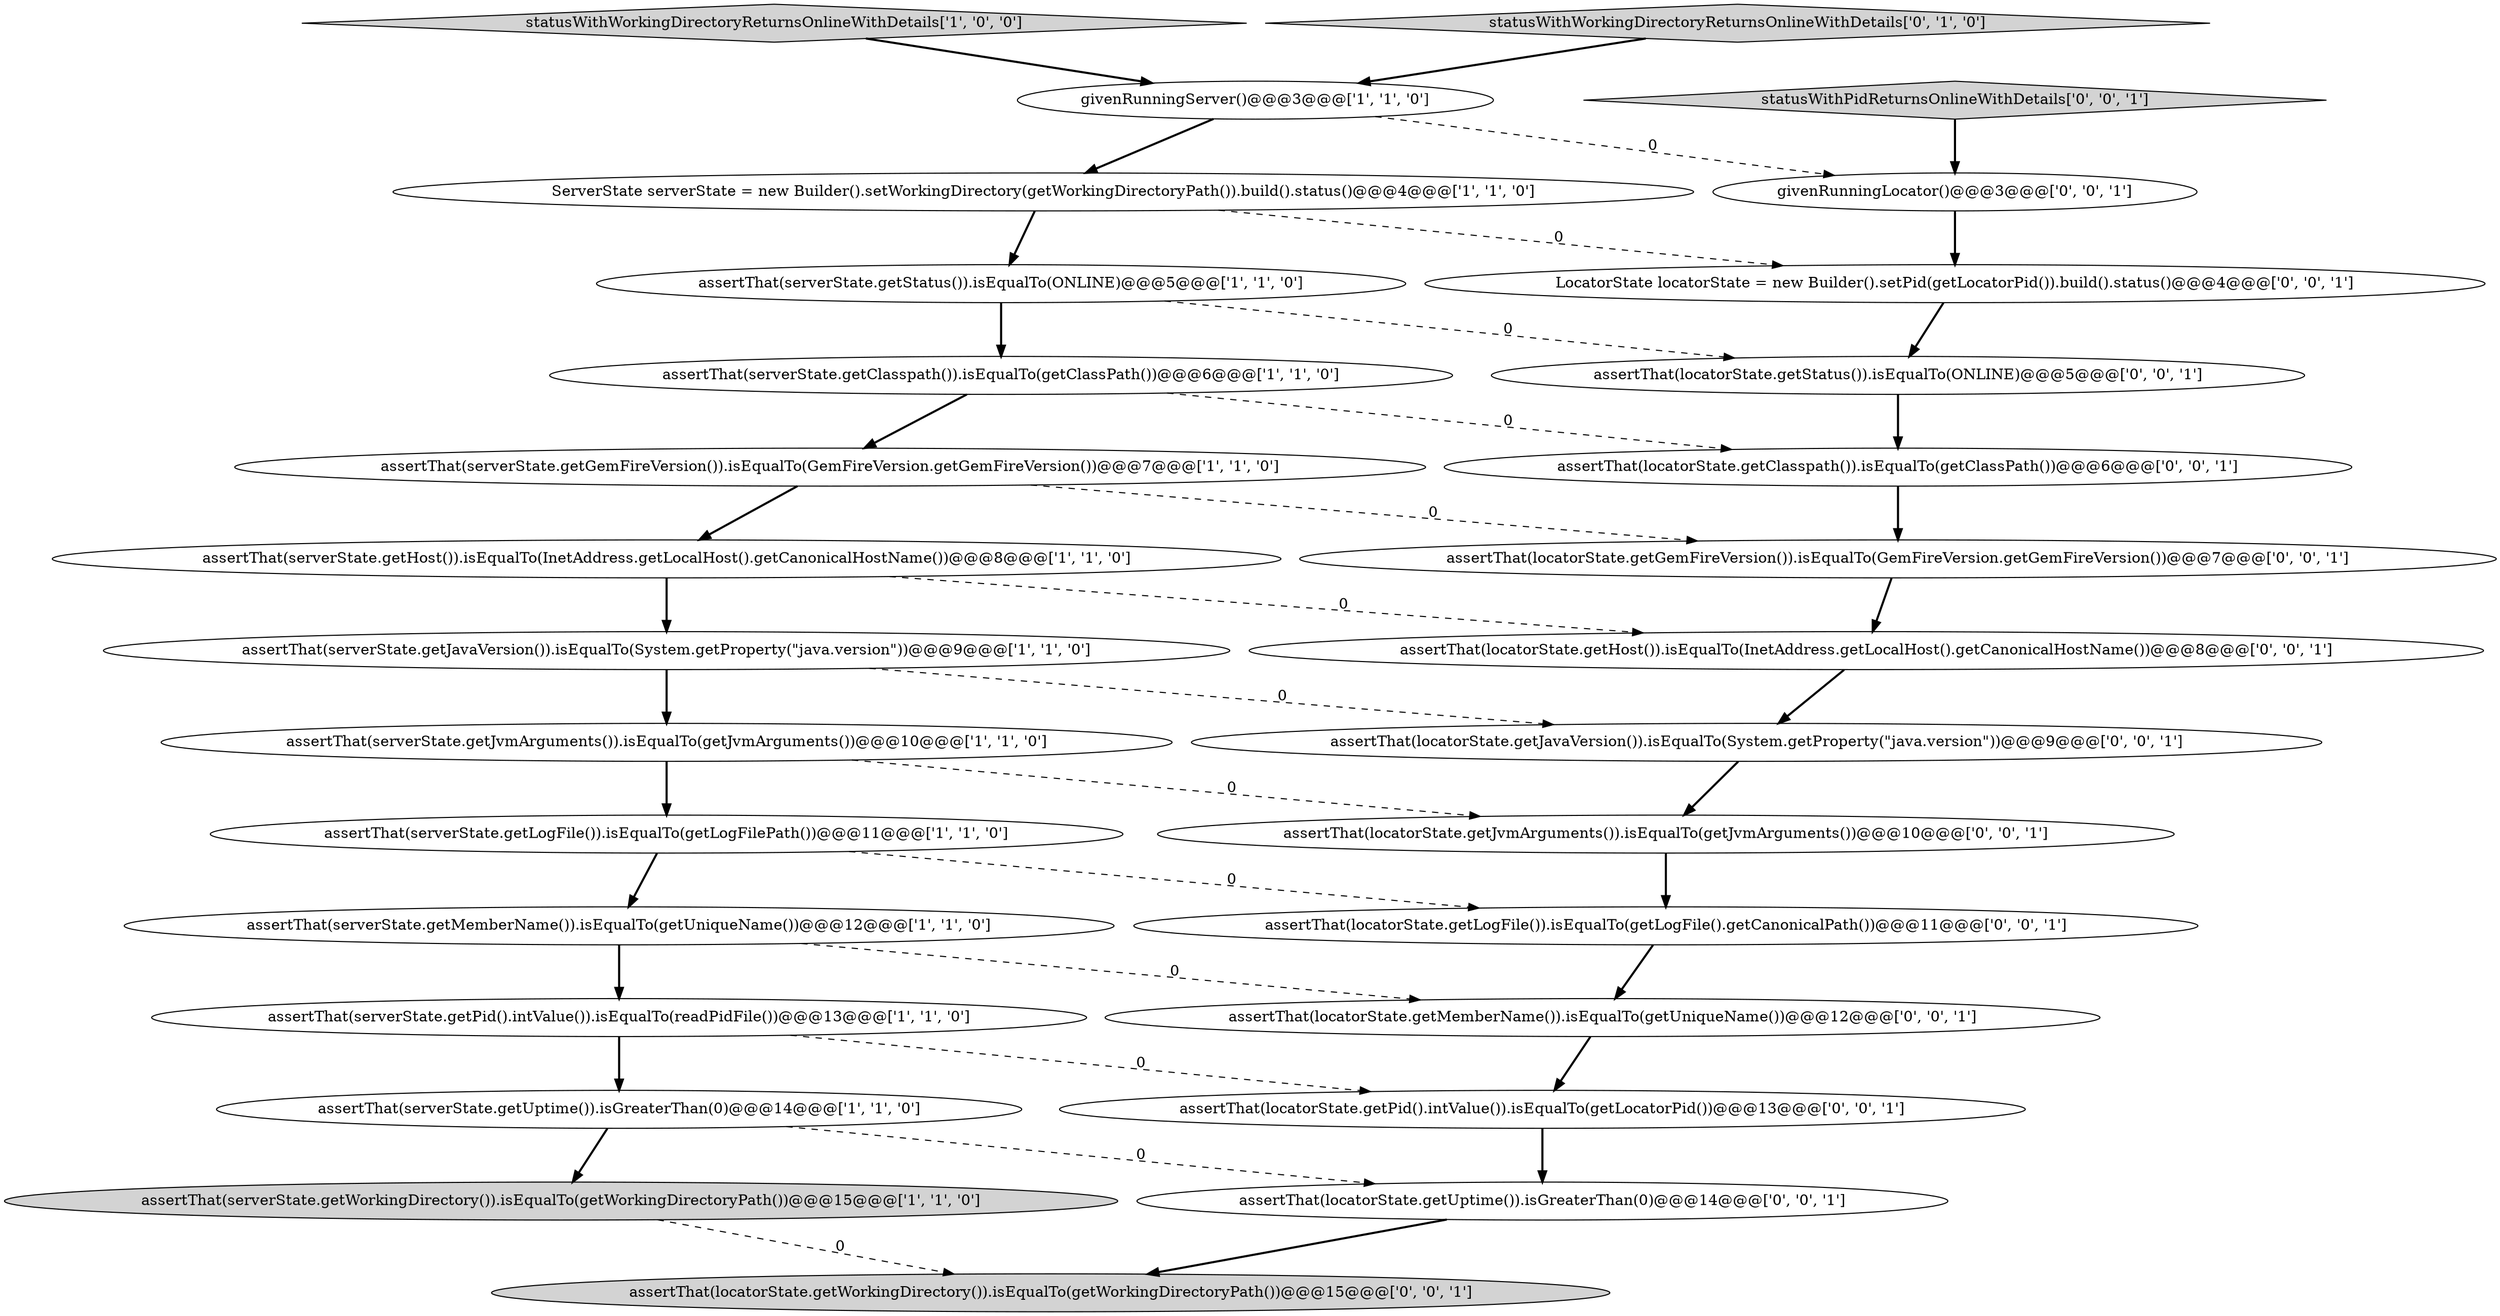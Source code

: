 digraph {
20 [style = filled, label = "assertThat(locatorState.getGemFireVersion()).isEqualTo(GemFireVersion.getGemFireVersion())@@@7@@@['0', '0', '1']", fillcolor = white, shape = ellipse image = "AAA0AAABBB3BBB"];
2 [style = filled, label = "assertThat(serverState.getJavaVersion()).isEqualTo(System.getProperty(\"java.version\"))@@@9@@@['1', '1', '0']", fillcolor = white, shape = ellipse image = "AAA0AAABBB1BBB"];
9 [style = filled, label = "givenRunningServer()@@@3@@@['1', '1', '0']", fillcolor = white, shape = ellipse image = "AAA0AAABBB1BBB"];
24 [style = filled, label = "statusWithPidReturnsOnlineWithDetails['0', '0', '1']", fillcolor = lightgray, shape = diamond image = "AAA0AAABBB3BBB"];
26 [style = filled, label = "assertThat(locatorState.getClasspath()).isEqualTo(getClassPath())@@@6@@@['0', '0', '1']", fillcolor = white, shape = ellipse image = "AAA0AAABBB3BBB"];
17 [style = filled, label = "assertThat(locatorState.getMemberName()).isEqualTo(getUniqueName())@@@12@@@['0', '0', '1']", fillcolor = white, shape = ellipse image = "AAA0AAABBB3BBB"];
6 [style = filled, label = "assertThat(serverState.getLogFile()).isEqualTo(getLogFilePath())@@@11@@@['1', '1', '0']", fillcolor = white, shape = ellipse image = "AAA0AAABBB1BBB"];
5 [style = filled, label = "assertThat(serverState.getGemFireVersion()).isEqualTo(GemFireVersion.getGemFireVersion())@@@7@@@['1', '1', '0']", fillcolor = white, shape = ellipse image = "AAA0AAABBB1BBB"];
23 [style = filled, label = "assertThat(locatorState.getJvmArguments()).isEqualTo(getJvmArguments())@@@10@@@['0', '0', '1']", fillcolor = white, shape = ellipse image = "AAA0AAABBB3BBB"];
8 [style = filled, label = "statusWithWorkingDirectoryReturnsOnlineWithDetails['1', '0', '0']", fillcolor = lightgray, shape = diamond image = "AAA0AAABBB1BBB"];
14 [style = filled, label = "statusWithWorkingDirectoryReturnsOnlineWithDetails['0', '1', '0']", fillcolor = lightgray, shape = diamond image = "AAA0AAABBB2BBB"];
19 [style = filled, label = "assertThat(locatorState.getPid().intValue()).isEqualTo(getLocatorPid())@@@13@@@['0', '0', '1']", fillcolor = white, shape = ellipse image = "AAA0AAABBB3BBB"];
18 [style = filled, label = "assertThat(locatorState.getJavaVersion()).isEqualTo(System.getProperty(\"java.version\"))@@@9@@@['0', '0', '1']", fillcolor = white, shape = ellipse image = "AAA0AAABBB3BBB"];
22 [style = filled, label = "assertThat(locatorState.getStatus()).isEqualTo(ONLINE)@@@5@@@['0', '0', '1']", fillcolor = white, shape = ellipse image = "AAA0AAABBB3BBB"];
0 [style = filled, label = "ServerState serverState = new Builder().setWorkingDirectory(getWorkingDirectoryPath()).build().status()@@@4@@@['1', '1', '0']", fillcolor = white, shape = ellipse image = "AAA0AAABBB1BBB"];
21 [style = filled, label = "assertThat(locatorState.getLogFile()).isEqualTo(getLogFile().getCanonicalPath())@@@11@@@['0', '0', '1']", fillcolor = white, shape = ellipse image = "AAA0AAABBB3BBB"];
3 [style = filled, label = "assertThat(serverState.getWorkingDirectory()).isEqualTo(getWorkingDirectoryPath())@@@15@@@['1', '1', '0']", fillcolor = lightgray, shape = ellipse image = "AAA0AAABBB1BBB"];
1 [style = filled, label = "assertThat(serverState.getPid().intValue()).isEqualTo(readPidFile())@@@13@@@['1', '1', '0']", fillcolor = white, shape = ellipse image = "AAA0AAABBB1BBB"];
11 [style = filled, label = "assertThat(serverState.getHost()).isEqualTo(InetAddress.getLocalHost().getCanonicalHostName())@@@8@@@['1', '1', '0']", fillcolor = white, shape = ellipse image = "AAA0AAABBB1BBB"];
10 [style = filled, label = "assertThat(serverState.getStatus()).isEqualTo(ONLINE)@@@5@@@['1', '1', '0']", fillcolor = white, shape = ellipse image = "AAA0AAABBB1BBB"];
7 [style = filled, label = "assertThat(serverState.getMemberName()).isEqualTo(getUniqueName())@@@12@@@['1', '1', '0']", fillcolor = white, shape = ellipse image = "AAA0AAABBB1BBB"];
25 [style = filled, label = "assertThat(locatorState.getHost()).isEqualTo(InetAddress.getLocalHost().getCanonicalHostName())@@@8@@@['0', '0', '1']", fillcolor = white, shape = ellipse image = "AAA0AAABBB3BBB"];
4 [style = filled, label = "assertThat(serverState.getClasspath()).isEqualTo(getClassPath())@@@6@@@['1', '1', '0']", fillcolor = white, shape = ellipse image = "AAA0AAABBB1BBB"];
27 [style = filled, label = "givenRunningLocator()@@@3@@@['0', '0', '1']", fillcolor = white, shape = ellipse image = "AAA0AAABBB3BBB"];
28 [style = filled, label = "assertThat(locatorState.getUptime()).isGreaterThan(0)@@@14@@@['0', '0', '1']", fillcolor = white, shape = ellipse image = "AAA0AAABBB3BBB"];
15 [style = filled, label = "LocatorState locatorState = new Builder().setPid(getLocatorPid()).build().status()@@@4@@@['0', '0', '1']", fillcolor = white, shape = ellipse image = "AAA0AAABBB3BBB"];
13 [style = filled, label = "assertThat(serverState.getUptime()).isGreaterThan(0)@@@14@@@['1', '1', '0']", fillcolor = white, shape = ellipse image = "AAA0AAABBB1BBB"];
16 [style = filled, label = "assertThat(locatorState.getWorkingDirectory()).isEqualTo(getWorkingDirectoryPath())@@@15@@@['0', '0', '1']", fillcolor = lightgray, shape = ellipse image = "AAA0AAABBB3BBB"];
12 [style = filled, label = "assertThat(serverState.getJvmArguments()).isEqualTo(getJvmArguments())@@@10@@@['1', '1', '0']", fillcolor = white, shape = ellipse image = "AAA0AAABBB1BBB"];
4->26 [style = dashed, label="0"];
13->28 [style = dashed, label="0"];
28->16 [style = bold, label=""];
8->9 [style = bold, label=""];
19->28 [style = bold, label=""];
12->23 [style = dashed, label="0"];
3->16 [style = dashed, label="0"];
17->19 [style = bold, label=""];
4->5 [style = bold, label=""];
26->20 [style = bold, label=""];
21->17 [style = bold, label=""];
11->25 [style = dashed, label="0"];
2->18 [style = dashed, label="0"];
14->9 [style = bold, label=""];
27->15 [style = bold, label=""];
9->0 [style = bold, label=""];
15->22 [style = bold, label=""];
25->18 [style = bold, label=""];
11->2 [style = bold, label=""];
20->25 [style = bold, label=""];
23->21 [style = bold, label=""];
0->10 [style = bold, label=""];
7->17 [style = dashed, label="0"];
1->19 [style = dashed, label="0"];
22->26 [style = bold, label=""];
5->11 [style = bold, label=""];
10->4 [style = bold, label=""];
5->20 [style = dashed, label="0"];
13->3 [style = bold, label=""];
6->21 [style = dashed, label="0"];
24->27 [style = bold, label=""];
7->1 [style = bold, label=""];
0->15 [style = dashed, label="0"];
6->7 [style = bold, label=""];
10->22 [style = dashed, label="0"];
9->27 [style = dashed, label="0"];
2->12 [style = bold, label=""];
12->6 [style = bold, label=""];
18->23 [style = bold, label=""];
1->13 [style = bold, label=""];
}
